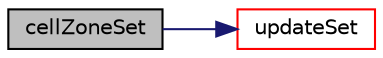 digraph "cellZoneSet"
{
  bgcolor="transparent";
  edge [fontname="Helvetica",fontsize="10",labelfontname="Helvetica",labelfontsize="10"];
  node [fontname="Helvetica",fontsize="10",shape=record];
  rankdir="LR";
  Node1 [label="cellZoneSet",height=0.2,width=0.4,color="black", fillcolor="grey75", style="filled", fontcolor="black"];
  Node1 -> Node2 [color="midnightblue",fontsize="10",style="solid",fontname="Helvetica"];
  Node2 [label="updateSet",height=0.2,width=0.4,color="red",URL="$a00249.html#afc9e2e914d3928dd7281d2ac71452052",tooltip="Sort addressing and make cellSet part consistent with addressing. "];
}
